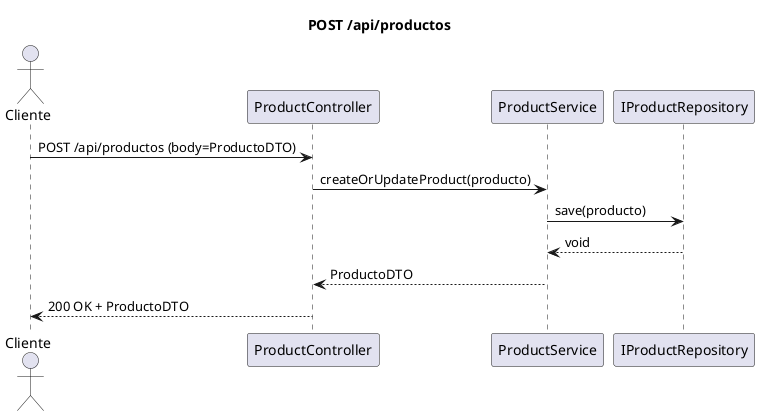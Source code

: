 @startuml
title POST /api/productos

actor Cliente
Cliente -> ProductController : POST /api/productos (body=ProductoDTO)
ProductController -> ProductService : createOrUpdateProduct(producto)
ProductService -> IProductRepository : save(producto)
IProductRepository --> ProductService : void
ProductService --> ProductController : ProductoDTO
ProductController --> Cliente : 200 OK + ProductoDTO
@enduml
